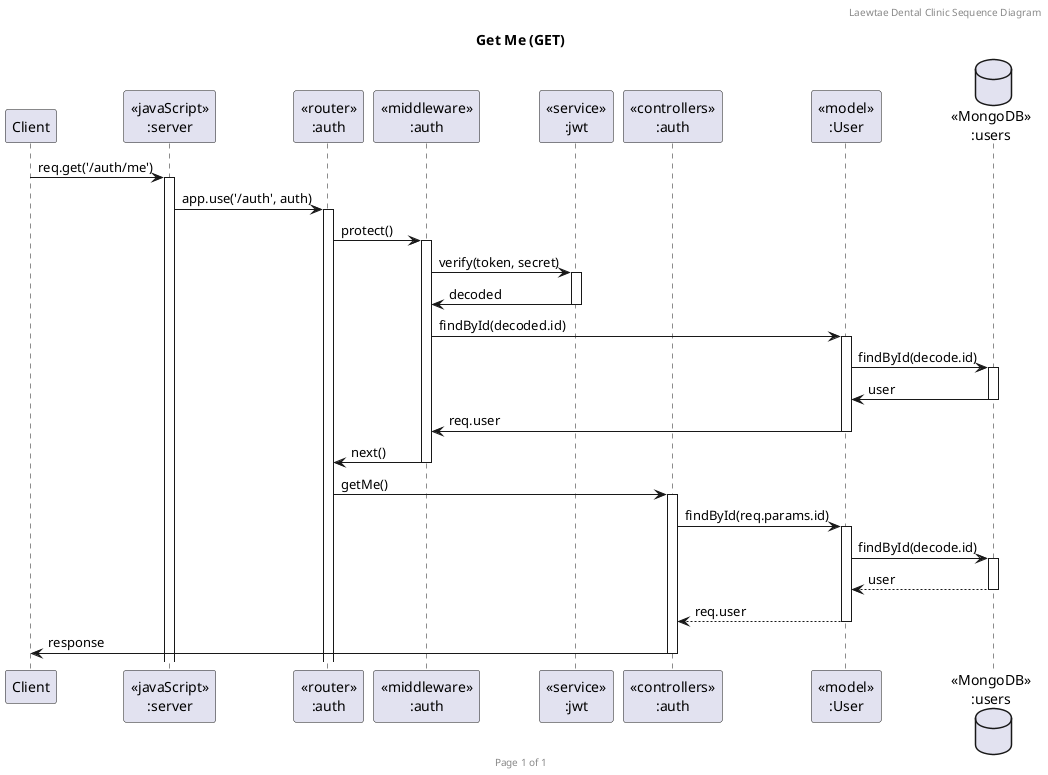 @startuml Get Me (GET)

header Laewtae Dental Clinic Sequence Diagram
footer Page %page% of %lastpage%
title "Get Me (GET)"

participant "Client" as client
participant "<<javaScript>>\n:server" as server
participant "<<router>>\n:auth" as routerAuth
participant "<<middleware>>\n:auth" as auth
participant "<<service>>\n:jwt" as jwt
participant "<<controllers>>\n:auth" as controllersAuth
participant "<<model>>\n:User" as modelUser
database "<<MongoDB>>\n:users" as UsersDatabase

client->server ++:req.get('/auth/me')
server->routerAuth ++:app.use('/auth', auth)
routerAuth -> auth ++:protect()
auth -> jwt ++:verify(token, secret)
auth <- jwt --:decoded
auth -> modelUser ++:findById(decoded.id)
modelUser -> UsersDatabase ++:findById(decode.id)
modelUser <- UsersDatabase --:user
auth <- modelUser --:req.user
routerAuth <- auth --:next()
routerAuth -> controllersAuth ++:getMe()
controllersAuth->modelUser ++:findById(req.params.id)
modelUser ->UsersDatabase ++: findById(decode.id)
UsersDatabase --> modelUser --: user
controllersAuth <-- modelUser --:req.user
controllersAuth->client --:response

@enduml